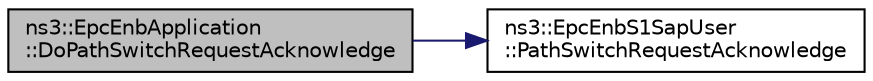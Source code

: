 digraph "ns3::EpcEnbApplication::DoPathSwitchRequestAcknowledge"
{
  edge [fontname="Helvetica",fontsize="10",labelfontname="Helvetica",labelfontsize="10"];
  node [fontname="Helvetica",fontsize="10",shape=record];
  rankdir="LR";
  Node1 [label="ns3::EpcEnbApplication\l::DoPathSwitchRequestAcknowledge",height=0.2,width=0.4,color="black", fillcolor="grey75", style="filled", fontcolor="black"];
  Node1 -> Node2 [color="midnightblue",fontsize="10",style="solid"];
  Node2 [label="ns3::EpcEnbS1SapUser\l::PathSwitchRequestAcknowledge",height=0.2,width=0.4,color="black", fillcolor="white", style="filled",URL="$db/de1/classns3_1_1EpcEnbS1SapUser.html#a6d6626240a259460b783a85ca51fc7e2"];
}

